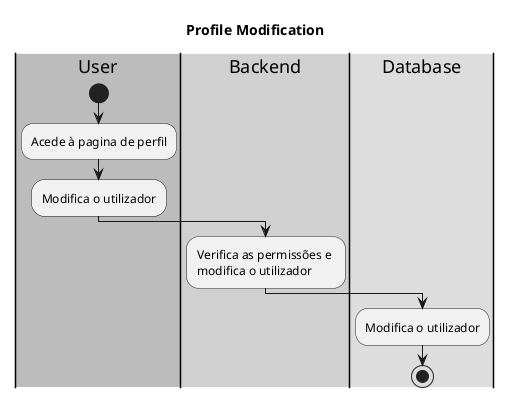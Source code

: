 @startuml

skinparam Monochrome true

title Profile Modification

|#bcbcbc|User|
|#d0d0d0|Backend|
|#dddddd|Database|

|User|
start
    :Acede à pagina de perfil;
    :Modifica o utilizador;
    |Backend|
    :Verifica as permissões e \nmodifica o utilizador;
    |Database|
    :Modifica o utilizador;
stop

@enduml